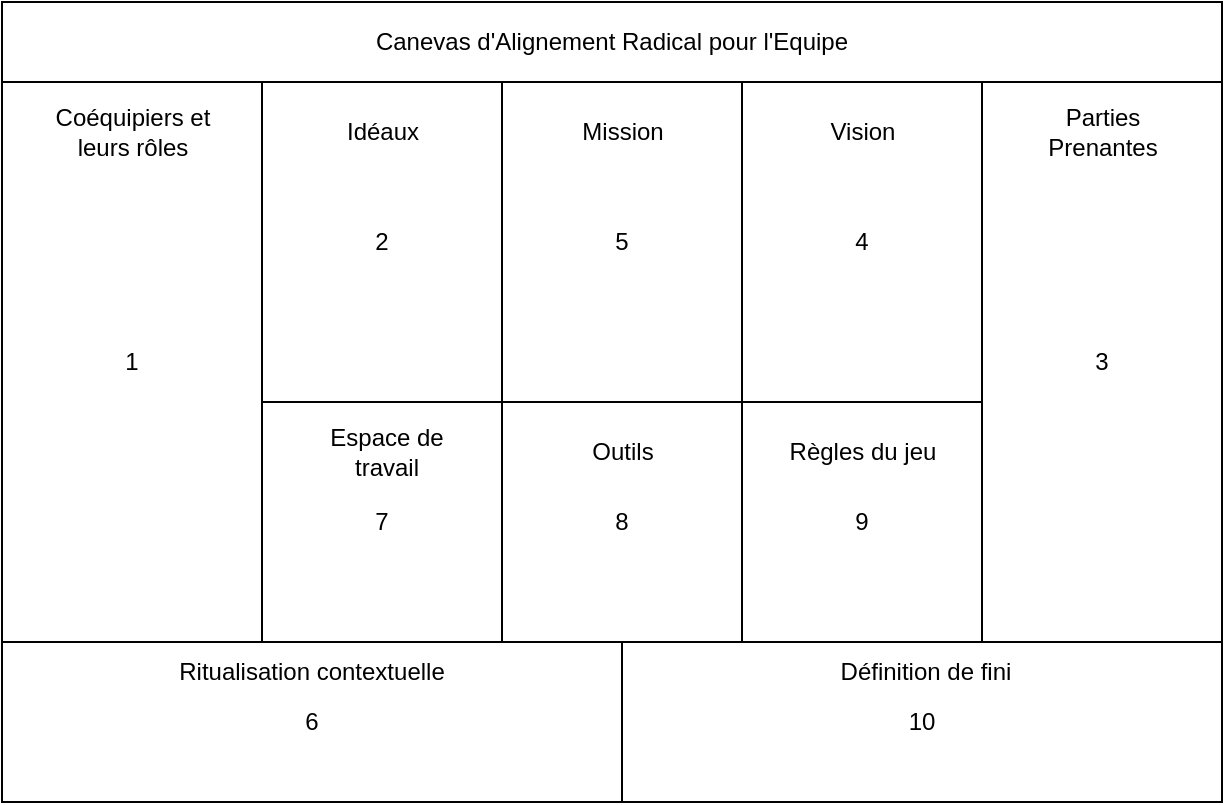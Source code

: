 <mxfile version="20.3.0" type="device"><diagram id="2GTKudB7_sdTwsnv6hiC" name="Page-1"><mxGraphModel dx="786" dy="507" grid="1" gridSize="10" guides="1" tooltips="1" connect="1" arrows="1" fold="1" page="1" pageScale="1" pageWidth="827" pageHeight="1169" math="0" shadow="0"><root><mxCell id="0"/><mxCell id="1" parent="0"/><mxCell id="fgDBU1ZBIKzr-tombdrm-1" value="" style="rounded=0;whiteSpace=wrap;html=1;" vertex="1" parent="1"><mxGeometry x="120" y="80" width="610" height="400" as="geometry"/></mxCell><mxCell id="fgDBU1ZBIKzr-tombdrm-2" value="Canevas d'Alignement Radical pour l'Equipe" style="rounded=0;whiteSpace=wrap;html=1;" vertex="1" parent="1"><mxGeometry x="120" y="80" width="610" height="40" as="geometry"/></mxCell><mxCell id="fgDBU1ZBIKzr-tombdrm-3" value="1" style="rounded=0;whiteSpace=wrap;html=1;" vertex="1" parent="1"><mxGeometry x="120" y="120" width="130" height="280" as="geometry"/></mxCell><mxCell id="fgDBU1ZBIKzr-tombdrm-4" value="Coéquipiers et leurs rôles" style="text;html=1;strokeColor=none;fillColor=none;align=center;verticalAlign=middle;whiteSpace=wrap;rounded=0;" vertex="1" parent="1"><mxGeometry x="142.5" y="130" width="85" height="30" as="geometry"/></mxCell><mxCell id="fgDBU1ZBIKzr-tombdrm-5" value="2" style="rounded=0;whiteSpace=wrap;html=1;" vertex="1" parent="1"><mxGeometry x="250" y="120" width="120" height="160" as="geometry"/></mxCell><mxCell id="fgDBU1ZBIKzr-tombdrm-6" value="Idéaux" style="text;html=1;strokeColor=none;fillColor=none;align=center;verticalAlign=middle;whiteSpace=wrap;rounded=0;" vertex="1" parent="1"><mxGeometry x="267.5" y="130" width="85" height="30" as="geometry"/></mxCell><mxCell id="fgDBU1ZBIKzr-tombdrm-7" value="5" style="rounded=0;whiteSpace=wrap;html=1;" vertex="1" parent="1"><mxGeometry x="370" y="120" width="120" height="160" as="geometry"/></mxCell><mxCell id="fgDBU1ZBIKzr-tombdrm-8" value="Mission" style="text;html=1;strokeColor=none;fillColor=none;align=center;verticalAlign=middle;whiteSpace=wrap;rounded=0;" vertex="1" parent="1"><mxGeometry x="387.5" y="130" width="85" height="30" as="geometry"/></mxCell><mxCell id="fgDBU1ZBIKzr-tombdrm-9" value="4" style="rounded=0;whiteSpace=wrap;html=1;" vertex="1" parent="1"><mxGeometry x="490" y="120" width="120" height="160" as="geometry"/></mxCell><mxCell id="fgDBU1ZBIKzr-tombdrm-10" value="3" style="rounded=0;whiteSpace=wrap;html=1;" vertex="1" parent="1"><mxGeometry x="610" y="120" width="120" height="280" as="geometry"/></mxCell><mxCell id="fgDBU1ZBIKzr-tombdrm-11" value="7" style="rounded=0;whiteSpace=wrap;html=1;" vertex="1" parent="1"><mxGeometry x="250" y="280" width="120" height="120" as="geometry"/></mxCell><mxCell id="fgDBU1ZBIKzr-tombdrm-12" value="8" style="rounded=0;whiteSpace=wrap;html=1;" vertex="1" parent="1"><mxGeometry x="370" y="280" width="120" height="120" as="geometry"/></mxCell><mxCell id="fgDBU1ZBIKzr-tombdrm-13" value="9" style="rounded=0;whiteSpace=wrap;html=1;" vertex="1" parent="1"><mxGeometry x="490" y="280" width="120" height="120" as="geometry"/></mxCell><mxCell id="fgDBU1ZBIKzr-tombdrm-14" value="6" style="rounded=0;whiteSpace=wrap;html=1;" vertex="1" parent="1"><mxGeometry x="120" y="400" width="310" height="80" as="geometry"/></mxCell><mxCell id="fgDBU1ZBIKzr-tombdrm-15" value="10" style="rounded=0;whiteSpace=wrap;html=1;" vertex="1" parent="1"><mxGeometry x="430" y="400" width="300" height="80" as="geometry"/></mxCell><mxCell id="fgDBU1ZBIKzr-tombdrm-16" value="Espace de travail" style="text;html=1;strokeColor=none;fillColor=none;align=center;verticalAlign=middle;whiteSpace=wrap;rounded=0;" vertex="1" parent="1"><mxGeometry x="270" y="290" width="85" height="30" as="geometry"/></mxCell><mxCell id="fgDBU1ZBIKzr-tombdrm-17" value="Outils" style="text;html=1;strokeColor=none;fillColor=none;align=center;verticalAlign=middle;whiteSpace=wrap;rounded=0;" vertex="1" parent="1"><mxGeometry x="387.5" y="290" width="85" height="30" as="geometry"/></mxCell><mxCell id="fgDBU1ZBIKzr-tombdrm-18" value="Règles du jeu" style="text;html=1;strokeColor=none;fillColor=none;align=center;verticalAlign=middle;whiteSpace=wrap;rounded=0;" vertex="1" parent="1"><mxGeometry x="507.5" y="290" width="85" height="30" as="geometry"/></mxCell><mxCell id="fgDBU1ZBIKzr-tombdrm-19" value="Vision" style="text;html=1;strokeColor=none;fillColor=none;align=center;verticalAlign=middle;whiteSpace=wrap;rounded=0;" vertex="1" parent="1"><mxGeometry x="507.5" y="130" width="85" height="30" as="geometry"/></mxCell><mxCell id="fgDBU1ZBIKzr-tombdrm-20" value="Parties Prenantes" style="text;html=1;strokeColor=none;fillColor=none;align=center;verticalAlign=middle;whiteSpace=wrap;rounded=0;" vertex="1" parent="1"><mxGeometry x="627.5" y="130" width="85" height="30" as="geometry"/></mxCell><mxCell id="fgDBU1ZBIKzr-tombdrm-21" value="Ritualisation contextuelle" style="text;html=1;strokeColor=none;fillColor=none;align=center;verticalAlign=middle;whiteSpace=wrap;rounded=0;" vertex="1" parent="1"><mxGeometry x="201.25" y="400" width="147.5" height="30" as="geometry"/></mxCell><mxCell id="fgDBU1ZBIKzr-tombdrm-22" value="Définition de fini" style="text;html=1;strokeColor=none;fillColor=none;align=center;verticalAlign=middle;whiteSpace=wrap;rounded=0;" vertex="1" parent="1"><mxGeometry x="507.5" y="400" width="147.5" height="30" as="geometry"/></mxCell></root></mxGraphModel></diagram></mxfile>